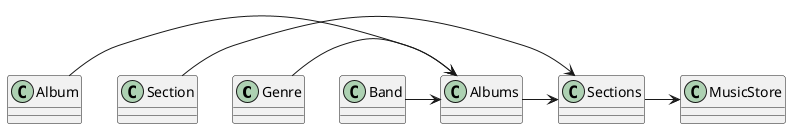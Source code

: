 ﻿@startuml
'' UML
class Genre {

}
class Album {

}
class Albums {

}
class Band {

}
class MusicStore {

}
class Section {

}
Album -> Albums
Section -> Sections
Genre -> Albums
Band -> Albums
Albums -> Sections
Sections -> MusicStore

@enduml